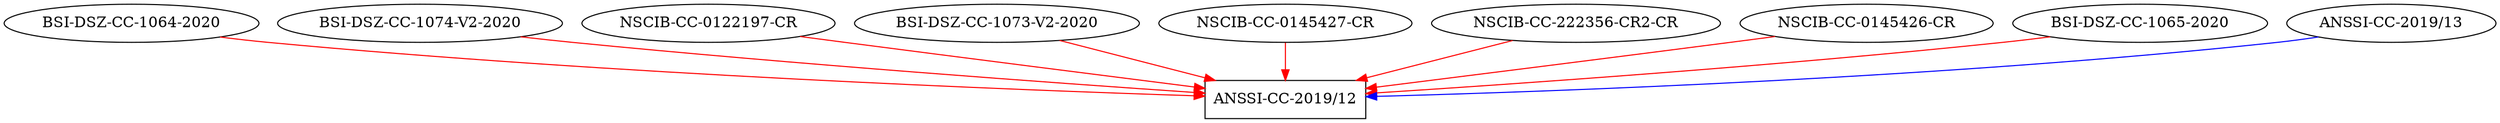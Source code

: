 digraph {
	# nodes
	201912 [label="ANSSI-CC-2019/12"] [shape=box]
	10642020 [label="BSI-DSZ-CC-1064-2020"]
	107422020 [label="BSI-DSZ-CC-1074-V2-2020"]
	0122197 [label="NSCIB-CC-0122197-CR"]
	107322020 [label="BSI-DSZ-CC-1073-V2-2020"]
	0145427 [label="NSCIB-CC-0145427-CR"]
	2223562 [label="NSCIB-CC-222356-CR2-CR"]
	0145426 [label="NSCIB-CC-0145426-CR"]
	10652020 [label="BSI-DSZ-CC-1065-2020"]
	201913 [label="ANSSI-CC-2019/13"]

	# Color meaning: Red: vulnerable path, blue: predecessor path, green: non-vulnerable path

	# edges
	10642020 -> 201912 [color=red]
	107422020 -> 201912 [color=red]
	0122197 -> 201912 [color=red]
	107322020 -> 201912 [color=red]
	0145427 -> 201912 [color=red]
	2223562 -> 201912 [color=red]
	0145426 -> 201912 [color=red]
	10652020 -> 201912 [color=red]
	201913 -> 201912 [color=blue]


}
